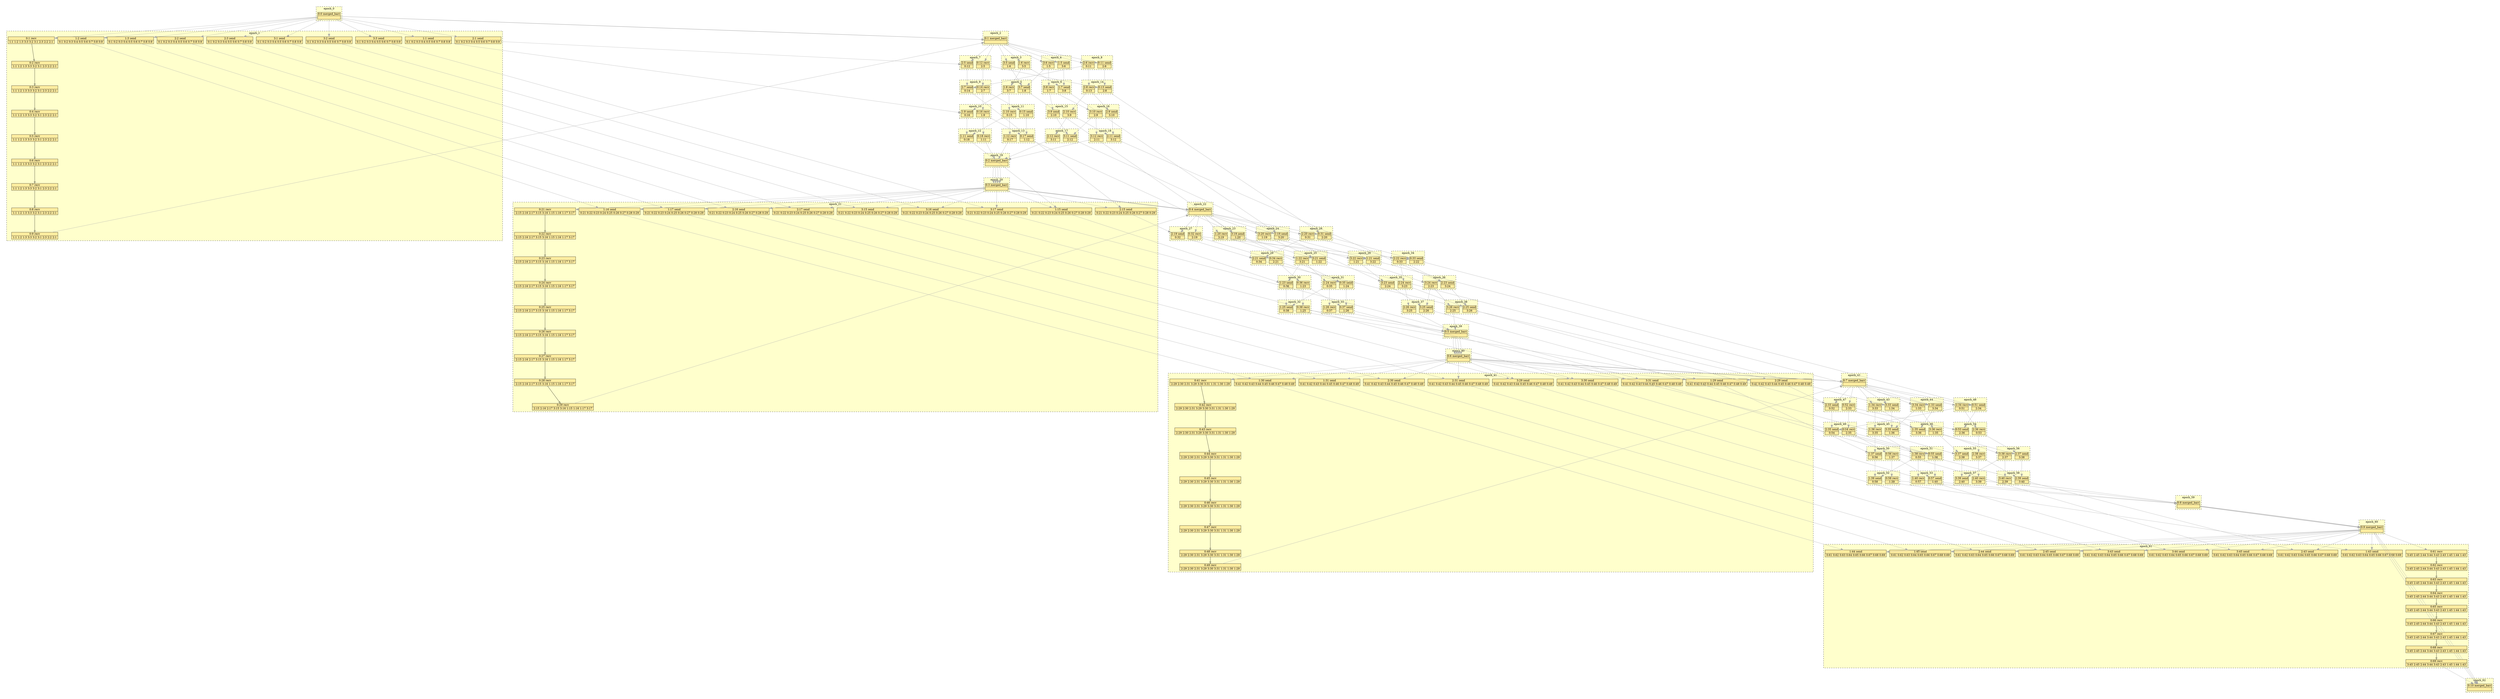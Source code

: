 digraph{node[shape=none margin=0 style=filled colorscheme=ylorrd9 fillcolor=2];compound=true;splines=line;subgraph clusterdummy0_0{style=invis;subgraph clusterdummy0_1{style=invis;subgraph clusterdummy0_2{style=invis;subgraph cluster0{style=dashed;colorscheme=ylorrd9;bgcolor=1;edge[arrowhead=empty];label=epoch_0;212[label=<<table border="0" cellborder="0" cellspacing="0"><tr><td>0:0 merged_barr</td></tr><hr/><tr><td> </td></tr></table>>];}}}}subgraph clusterdummy1_0{style=invis;subgraph clusterdummy1_1{style=invis;subgraph clusterdummy1_2{style=invis;subgraph cluster1{style=dashed;colorscheme=ylorrd9;bgcolor=1;edge[arrowhead=empty];label=epoch_1;1[label=<<table border="0" cellborder="0" cellspacing="0"><tr><td>0:1 recv</td></tr><hr/><tr><td> 1:1 1:2 1:3 3:3 3:2 3:1 2:3 2:2 2:1 </td></tr></table>>];2[label=<<table border="0" cellborder="0" cellspacing="0"><tr><td>0:2 recv</td></tr><hr/><tr><td> 1:1 1:2 1:3 3:3 3:2 3:1 2:3 2:2 2:1 </td></tr></table>>];1->2;3[label=<<table border="0" cellborder="0" cellspacing="0"><tr><td>0:3 recv</td></tr><hr/><tr><td> 1:1 1:2 1:3 3:3 3:2 3:1 2:3 2:2 2:1 </td></tr></table>>];2->3;4[label=<<table border="0" cellborder="0" cellspacing="0"><tr><td>0:4 recv</td></tr><hr/><tr><td> 1:1 1:2 1:3 3:3 3:2 3:1 2:3 2:2 2:1 </td></tr></table>>];3->4;5[label=<<table border="0" cellborder="0" cellspacing="0"><tr><td>0:5 recv</td></tr><hr/><tr><td> 1:1 1:2 1:3 3:3 3:2 3:1 2:3 2:2 2:1 </td></tr></table>>];4->5;6[label=<<table border="0" cellborder="0" cellspacing="0"><tr><td>0:6 recv</td></tr><hr/><tr><td> 1:1 1:2 1:3 3:3 3:2 3:1 2:3 2:2 2:1 </td></tr></table>>];5->6;7[label=<<table border="0" cellborder="0" cellspacing="0"><tr><td>0:7 recv</td></tr><hr/><tr><td> 1:1 1:2 1:3 3:3 3:2 3:1 2:3 2:2 2:1 </td></tr></table>>];6->7;8[label=<<table border="0" cellborder="0" cellspacing="0"><tr><td>0:8 recv</td></tr><hr/><tr><td> 1:1 1:2 1:3 3:3 3:2 3:1 2:3 2:2 2:1 </td></tr></table>>];7->8;9[label=<<table border="0" cellborder="0" cellspacing="0"><tr><td>0:9 recv</td></tr><hr/><tr><td> 1:1 1:2 1:3 3:3 3:2 3:1 2:3 2:2 2:1 </td></tr></table>>];8->9;72[label=<<table border="0" cellborder="0" cellspacing="0"><tr><td>1:1 send</td></tr><hr/><tr><td> 0:1 0:2 0:3 0:4 0:5 0:6 0:7 0:8 0:9 </td></tr></table>>];73[label=<<table border="0" cellborder="0" cellspacing="0"><tr><td>1:2 send</td></tr><hr/><tr><td> 0:1 0:2 0:3 0:4 0:5 0:6 0:7 0:8 0:9 </td></tr></table>>];74[label=<<table border="0" cellborder="0" cellspacing="0"><tr><td>1:3 send</td></tr><hr/><tr><td> 0:1 0:2 0:3 0:4 0:5 0:6 0:7 0:8 0:9 </td></tr></table>>];119[label=<<table border="0" cellborder="0" cellspacing="0"><tr><td>2:1 send</td></tr><hr/><tr><td> 0:1 0:2 0:3 0:4 0:5 0:6 0:7 0:8 0:9 </td></tr></table>>];120[label=<<table border="0" cellborder="0" cellspacing="0"><tr><td>2:2 send</td></tr><hr/><tr><td> 0:1 0:2 0:3 0:4 0:5 0:6 0:7 0:8 0:9 </td></tr></table>>];121[label=<<table border="0" cellborder="0" cellspacing="0"><tr><td>2:3 send</td></tr><hr/><tr><td> 0:1 0:2 0:3 0:4 0:5 0:6 0:7 0:8 0:9 </td></tr></table>>];166[label=<<table border="0" cellborder="0" cellspacing="0"><tr><td>3:1 send</td></tr><hr/><tr><td> 0:1 0:2 0:3 0:4 0:5 0:6 0:7 0:8 0:9 </td></tr></table>>];167[label=<<table border="0" cellborder="0" cellspacing="0"><tr><td>3:2 send</td></tr><hr/><tr><td> 0:1 0:2 0:3 0:4 0:5 0:6 0:7 0:8 0:9 </td></tr></table>>];168[label=<<table border="0" cellborder="0" cellspacing="0"><tr><td>3:3 send</td></tr><hr/><tr><td> 0:1 0:2 0:3 0:4 0:5 0:6 0:7 0:8 0:9 </td></tr></table>>];}}}}subgraph clusterdummy2_0{style=invis;subgraph clusterdummy2_1{style=invis;subgraph clusterdummy2_2{style=invis;subgraph cluster2{style=dashed;colorscheme=ylorrd9;bgcolor=1;edge[arrowhead=empty];label=epoch_2;213[label=<<table border="0" cellborder="0" cellspacing="0"><tr><td>0:1 merged_barr</td></tr><hr/><tr><td> </td></tr></table>>];}}}}subgraph clusterdummy3_0{style=invis;subgraph clusterdummy3_1{style=invis;subgraph clusterdummy3_2{style=invis;subgraph cluster3{style=dashed;colorscheme=ylorrd9;bgcolor=1;edge[arrowhead=empty];label=epoch_3;77[label=<<table border="0" cellborder="0" cellspacing="0"><tr><td>1:6 recv</td></tr><hr/><tr><td> 3:5 </td></tr></table>>];170[label=<<table border="0" cellborder="0" cellspacing="0"><tr><td>3:5 send</td></tr><hr/><tr><td> 1:6 </td></tr></table>>];}}}}subgraph clusterdummy4_0{style=invis;subgraph clusterdummy4_1{style=invis;subgraph clusterdummy4_2{style=invis;subgraph cluster4{style=dashed;colorscheme=ylorrd9;bgcolor=1;edge[arrowhead=empty];label=epoch_4;76[label=<<table border="0" cellborder="0" cellspacing="0"><tr><td>1:5 send</td></tr><hr/><tr><td> 3:6 </td></tr></table>>];171[label=<<table border="0" cellborder="0" cellspacing="0"><tr><td>3:6 recv</td></tr><hr/><tr><td> 1:5 </td></tr></table>>];}}}}subgraph clusterdummy5_0{style=invis;subgraph clusterdummy5_1{style=invis;subgraph clusterdummy5_2{style=invis;subgraph cluster5{style=dashed;colorscheme=ylorrd9;bgcolor=1;edge[arrowhead=empty];label=epoch_5;79[label=<<table border="0" cellborder="0" cellspacing="0"><tr><td>1:8 recv</td></tr><hr/><tr><td> 3:7 </td></tr></table>>];172[label=<<table border="0" cellborder="0" cellspacing="0"><tr><td>3:7 send</td></tr><hr/><tr><td> 1:8 </td></tr></table>>];}}}}subgraph clusterdummy6_0{style=invis;subgraph clusterdummy6_1{style=invis;subgraph clusterdummy6_2{style=invis;subgraph cluster6{style=dashed;colorscheme=ylorrd9;bgcolor=1;edge[arrowhead=empty];label=epoch_6;78[label=<<table border="0" cellborder="0" cellspacing="0"><tr><td>1:7 send</td></tr><hr/><tr><td> 3:8 </td></tr></table>>];173[label=<<table border="0" cellborder="0" cellspacing="0"><tr><td>3:8 recv</td></tr><hr/><tr><td> 1:7 </td></tr></table>>];}}}}subgraph clusterdummy7_0{style=invis;subgraph clusterdummy7_1{style=invis;subgraph clusterdummy7_2{style=invis;subgraph cluster7{style=dashed;colorscheme=ylorrd9;bgcolor=1;edge[arrowhead=empty];label=epoch_7;12[label=<<table border="0" cellborder="0" cellspacing="0"><tr><td>0:12 recv</td></tr><hr/><tr><td> 2:5 </td></tr></table>>];123[label=<<table border="0" cellborder="0" cellspacing="0"><tr><td>2:5 send</td></tr><hr/><tr><td> 0:12 </td></tr></table>>];}}}}subgraph clusterdummy8_0{style=invis;subgraph clusterdummy8_1{style=invis;subgraph clusterdummy8_2{style=invis;subgraph cluster8{style=dashed;colorscheme=ylorrd9;bgcolor=1;edge[arrowhead=empty];label=epoch_8;11[label=<<table border="0" cellborder="0" cellspacing="0"><tr><td>0:11 send</td></tr><hr/><tr><td> 2:6 </td></tr></table>>];124[label=<<table border="0" cellborder="0" cellspacing="0"><tr><td>2:6 recv</td></tr><hr/><tr><td> 0:11 </td></tr></table>>];}}}}subgraph clusterdummy9_0{style=invis;subgraph clusterdummy9_1{style=invis;subgraph clusterdummy9_2{style=invis;subgraph cluster9{style=dashed;colorscheme=ylorrd9;bgcolor=1;edge[arrowhead=empty];label=epoch_9;14[label=<<table border="0" cellborder="0" cellspacing="0"><tr><td>0:14 recv</td></tr><hr/><tr><td> 2:7 </td></tr></table>>];125[label=<<table border="0" cellborder="0" cellspacing="0"><tr><td>2:7 send</td></tr><hr/><tr><td> 0:14 </td></tr></table>>];}}}}subgraph clusterdummy10_0{style=invis;subgraph clusterdummy10_1{style=invis;subgraph clusterdummy10_2{style=invis;subgraph cluster10{style=dashed;colorscheme=ylorrd9;bgcolor=1;edge[arrowhead=empty];label=epoch_10;16[label=<<table border="0" cellborder="0" cellspacing="0"><tr><td>0:16 recv</td></tr><hr/><tr><td> 1:9 </td></tr></table>>];80[label=<<table border="0" cellborder="0" cellspacing="0"><tr><td>1:9 send</td></tr><hr/><tr><td> 0:16 </td></tr></table>>];}}}}subgraph clusterdummy11_0{style=invis;subgraph clusterdummy11_1{style=invis;subgraph clusterdummy11_2{style=invis;subgraph cluster11{style=dashed;colorscheme=ylorrd9;bgcolor=1;edge[arrowhead=empty];label=epoch_11;15[label=<<table border="0" cellborder="0" cellspacing="0"><tr><td>0:15 send</td></tr><hr/><tr><td> 1:10 </td></tr></table>>];81[label=<<table border="0" cellborder="0" cellspacing="0"><tr><td>1:10 recv</td></tr><hr/><tr><td> 0:15 </td></tr></table>>];}}}}subgraph clusterdummy12_0{style=invis;subgraph clusterdummy12_1{style=invis;subgraph clusterdummy12_2{style=invis;subgraph cluster12{style=dashed;colorscheme=ylorrd9;bgcolor=1;edge[arrowhead=empty];label=epoch_12;18[label=<<table border="0" cellborder="0" cellspacing="0"><tr><td>0:18 recv</td></tr><hr/><tr><td> 1:11 </td></tr></table>>];82[label=<<table border="0" cellborder="0" cellspacing="0"><tr><td>1:11 send</td></tr><hr/><tr><td> 0:18 </td></tr></table>>];}}}}subgraph clusterdummy13_0{style=invis;subgraph clusterdummy13_1{style=invis;subgraph clusterdummy13_2{style=invis;subgraph cluster13{style=dashed;colorscheme=ylorrd9;bgcolor=1;edge[arrowhead=empty];label=epoch_13;17[label=<<table border="0" cellborder="0" cellspacing="0"><tr><td>0:17 send</td></tr><hr/><tr><td> 1:12 </td></tr></table>>];83[label=<<table border="0" cellborder="0" cellspacing="0"><tr><td>1:12 recv</td></tr><hr/><tr><td> 0:17 </td></tr></table>>];}}}}subgraph clusterdummy14_0{style=invis;subgraph clusterdummy14_1{style=invis;subgraph clusterdummy14_2{style=invis;subgraph cluster14{style=dashed;colorscheme=ylorrd9;bgcolor=1;edge[arrowhead=empty];label=epoch_14;13[label=<<table border="0" cellborder="0" cellspacing="0"><tr><td>0:13 send</td></tr><hr/><tr><td> 2:8 </td></tr></table>>];126[label=<<table border="0" cellborder="0" cellspacing="0"><tr><td>2:8 recv</td></tr><hr/><tr><td> 0:13 </td></tr></table>>];}}}}subgraph clusterdummy15_0{style=invis;subgraph clusterdummy15_1{style=invis;subgraph clusterdummy15_2{style=invis;subgraph cluster15{style=dashed;colorscheme=ylorrd9;bgcolor=1;edge[arrowhead=empty];label=epoch_15;128[label=<<table border="0" cellborder="0" cellspacing="0"><tr><td>2:10 recv</td></tr><hr/><tr><td> 3:9 </td></tr></table>>];174[label=<<table border="0" cellborder="0" cellspacing="0"><tr><td>3:9 send</td></tr><hr/><tr><td> 2:10 </td></tr></table>>];}}}}subgraph clusterdummy16_0{style=invis;subgraph clusterdummy16_1{style=invis;subgraph clusterdummy16_2{style=invis;subgraph cluster16{style=dashed;colorscheme=ylorrd9;bgcolor=1;edge[arrowhead=empty];label=epoch_16;127[label=<<table border="0" cellborder="0" cellspacing="0"><tr><td>2:9 send</td></tr><hr/><tr><td> 3:10 </td></tr></table>>];175[label=<<table border="0" cellborder="0" cellspacing="0"><tr><td>3:10 recv</td></tr><hr/><tr><td> 2:9 </td></tr></table>>];}}}}subgraph clusterdummy17_0{style=invis;subgraph clusterdummy17_1{style=invis;subgraph clusterdummy17_2{style=invis;subgraph cluster17{style=dashed;colorscheme=ylorrd9;bgcolor=1;edge[arrowhead=empty];label=epoch_17;130[label=<<table border="0" cellborder="0" cellspacing="0"><tr><td>2:12 recv</td></tr><hr/><tr><td> 3:11 </td></tr></table>>];176[label=<<table border="0" cellborder="0" cellspacing="0"><tr><td>3:11 send</td></tr><hr/><tr><td> 2:12 </td></tr></table>>];}}}}subgraph clusterdummy18_0{style=invis;subgraph clusterdummy18_1{style=invis;subgraph clusterdummy18_2{style=invis;subgraph cluster18{style=dashed;colorscheme=ylorrd9;bgcolor=1;edge[arrowhead=empty];label=epoch_18;129[label=<<table border="0" cellborder="0" cellspacing="0"><tr><td>2:11 send</td></tr><hr/><tr><td> 3:12 </td></tr></table>>];177[label=<<table border="0" cellborder="0" cellspacing="0"><tr><td>3:12 recv</td></tr><hr/><tr><td> 2:11 </td></tr></table>>];}}}}subgraph clusterdummy19_0{style=invis;subgraph clusterdummy19_1{style=invis;subgraph clusterdummy19_2{style=invis;subgraph cluster19{style=dashed;colorscheme=ylorrd9;bgcolor=1;edge[arrowhead=empty];label=epoch_19;214[label=<<table border="0" cellborder="0" cellspacing="0"><tr><td>0:2 merged_barr</td></tr><hr/><tr><td> </td></tr></table>>];}}}}subgraph clusterdummy20_0{style=invis;subgraph clusterdummy20_1{style=invis;subgraph clusterdummy20_2{style=invis;subgraph cluster20{style=dashed;colorscheme=ylorrd9;bgcolor=1;edge[arrowhead=empty];label=epoch_20;215[label=<<table border="0" cellborder="0" cellspacing="0"><tr><td>0:3 merged_barr</td></tr><hr/><tr><td> </td></tr></table>>];}}}}subgraph clusterdummy21_0{style=invis;subgraph clusterdummy21_1{style=invis;subgraph clusterdummy21_2{style=invis;subgraph cluster21{style=dashed;colorscheme=ylorrd9;bgcolor=1;edge[arrowhead=empty];label=epoch_21;21[label=<<table border="0" cellborder="0" cellspacing="0"><tr><td>0:21 recv</td></tr><hr/><tr><td> 2:15 2:16 2:17 3:15 3:16 1:15 1:16 1:17 3:17 </td></tr></table>>];22[label=<<table border="0" cellborder="0" cellspacing="0"><tr><td>0:22 recv</td></tr><hr/><tr><td> 2:15 2:16 2:17 3:15 3:16 1:15 1:16 1:17 3:17 </td></tr></table>>];21->22;23[label=<<table border="0" cellborder="0" cellspacing="0"><tr><td>0:23 recv</td></tr><hr/><tr><td> 2:15 2:16 2:17 3:15 3:16 1:15 1:16 1:17 3:17 </td></tr></table>>];22->23;24[label=<<table border="0" cellborder="0" cellspacing="0"><tr><td>0:24 recv</td></tr><hr/><tr><td> 2:15 2:16 2:17 3:15 3:16 1:15 1:16 1:17 3:17 </td></tr></table>>];23->24;25[label=<<table border="0" cellborder="0" cellspacing="0"><tr><td>0:25 recv</td></tr><hr/><tr><td> 2:15 2:16 2:17 3:15 3:16 1:15 1:16 1:17 3:17 </td></tr></table>>];24->25;26[label=<<table border="0" cellborder="0" cellspacing="0"><tr><td>0:26 recv</td></tr><hr/><tr><td> 2:15 2:16 2:17 3:15 3:16 1:15 1:16 1:17 3:17 </td></tr></table>>];25->26;27[label=<<table border="0" cellborder="0" cellspacing="0"><tr><td>0:27 recv</td></tr><hr/><tr><td> 2:15 2:16 2:17 3:15 3:16 1:15 1:16 1:17 3:17 </td></tr></table>>];26->27;28[label=<<table border="0" cellborder="0" cellspacing="0"><tr><td>0:28 recv</td></tr><hr/><tr><td> 2:15 2:16 2:17 3:15 3:16 1:15 1:16 1:17 3:17 </td></tr></table>>];27->28;29[label=<<table border="0" cellborder="0" cellspacing="0"><tr><td>0:29 recv</td></tr><hr/><tr><td> 2:15 2:16 2:17 3:15 3:16 1:15 1:16 1:17 3:17 </td></tr></table>>];28->29;86[label=<<table border="0" cellborder="0" cellspacing="0"><tr><td>1:15 send</td></tr><hr/><tr><td> 0:21 0:22 0:23 0:24 0:25 0:26 0:27 0:28 0:29 </td></tr></table>>];87[label=<<table border="0" cellborder="0" cellspacing="0"><tr><td>1:16 send</td></tr><hr/><tr><td> 0:21 0:22 0:23 0:24 0:25 0:26 0:27 0:28 0:29 </td></tr></table>>];88[label=<<table border="0" cellborder="0" cellspacing="0"><tr><td>1:17 send</td></tr><hr/><tr><td> 0:21 0:22 0:23 0:24 0:25 0:26 0:27 0:28 0:29 </td></tr></table>>];133[label=<<table border="0" cellborder="0" cellspacing="0"><tr><td>2:15 send</td></tr><hr/><tr><td> 0:21 0:22 0:23 0:24 0:25 0:26 0:27 0:28 0:29 </td></tr></table>>];134[label=<<table border="0" cellborder="0" cellspacing="0"><tr><td>2:16 send</td></tr><hr/><tr><td> 0:21 0:22 0:23 0:24 0:25 0:26 0:27 0:28 0:29 </td></tr></table>>];135[label=<<table border="0" cellborder="0" cellspacing="0"><tr><td>2:17 send</td></tr><hr/><tr><td> 0:21 0:22 0:23 0:24 0:25 0:26 0:27 0:28 0:29 </td></tr></table>>];180[label=<<table border="0" cellborder="0" cellspacing="0"><tr><td>3:15 send</td></tr><hr/><tr><td> 0:21 0:22 0:23 0:24 0:25 0:26 0:27 0:28 0:29 </td></tr></table>>];181[label=<<table border="0" cellborder="0" cellspacing="0"><tr><td>3:16 send</td></tr><hr/><tr><td> 0:21 0:22 0:23 0:24 0:25 0:26 0:27 0:28 0:29 </td></tr></table>>];182[label=<<table border="0" cellborder="0" cellspacing="0"><tr><td>3:17 send</td></tr><hr/><tr><td> 0:21 0:22 0:23 0:24 0:25 0:26 0:27 0:28 0:29 </td></tr></table>>];}}}}subgraph clusterdummy22_0{style=invis;subgraph clusterdummy22_1{style=invis;subgraph clusterdummy22_2{style=invis;subgraph cluster22{style=dashed;colorscheme=ylorrd9;bgcolor=1;edge[arrowhead=empty];label=epoch_22;216[label=<<table border="0" cellborder="0" cellspacing="0"><tr><td>0:4 merged_barr</td></tr><hr/><tr><td> </td></tr></table>>];}}}}subgraph clusterdummy23_0{style=invis;subgraph clusterdummy23_1{style=invis;subgraph clusterdummy23_2{style=invis;subgraph cluster23{style=dashed;colorscheme=ylorrd9;bgcolor=1;edge[arrowhead=empty];label=epoch_23;91[label=<<table border="0" cellborder="0" cellspacing="0"><tr><td>1:20 recv</td></tr><hr/><tr><td> 3:19 </td></tr></table>>];184[label=<<table border="0" cellborder="0" cellspacing="0"><tr><td>3:19 send</td></tr><hr/><tr><td> 1:20 </td></tr></table>>];}}}}subgraph clusterdummy24_0{style=invis;subgraph clusterdummy24_1{style=invis;subgraph clusterdummy24_2{style=invis;subgraph cluster24{style=dashed;colorscheme=ylorrd9;bgcolor=1;edge[arrowhead=empty];label=epoch_24;90[label=<<table border="0" cellborder="0" cellspacing="0"><tr><td>1:19 send</td></tr><hr/><tr><td> 3:20 </td></tr></table>>];185[label=<<table border="0" cellborder="0" cellspacing="0"><tr><td>3:20 recv</td></tr><hr/><tr><td> 1:19 </td></tr></table>>];}}}}subgraph clusterdummy25_0{style=invis;subgraph clusterdummy25_1{style=invis;subgraph clusterdummy25_2{style=invis;subgraph cluster25{style=dashed;colorscheme=ylorrd9;bgcolor=1;edge[arrowhead=empty];label=epoch_25;93[label=<<table border="0" cellborder="0" cellspacing="0"><tr><td>1:22 recv</td></tr><hr/><tr><td> 3:21 </td></tr></table>>];186[label=<<table border="0" cellborder="0" cellspacing="0"><tr><td>3:21 send</td></tr><hr/><tr><td> 1:22 </td></tr></table>>];}}}}subgraph clusterdummy26_0{style=invis;subgraph clusterdummy26_1{style=invis;subgraph clusterdummy26_2{style=invis;subgraph cluster26{style=dashed;colorscheme=ylorrd9;bgcolor=1;edge[arrowhead=empty];label=epoch_26;92[label=<<table border="0" cellborder="0" cellspacing="0"><tr><td>1:21 send</td></tr><hr/><tr><td> 3:22 </td></tr></table>>];187[label=<<table border="0" cellborder="0" cellspacing="0"><tr><td>3:22 recv</td></tr><hr/><tr><td> 1:21 </td></tr></table>>];}}}}subgraph clusterdummy27_0{style=invis;subgraph clusterdummy27_1{style=invis;subgraph clusterdummy27_2{style=invis;subgraph cluster27{style=dashed;colorscheme=ylorrd9;bgcolor=1;edge[arrowhead=empty];label=epoch_27;32[label=<<table border="0" cellborder="0" cellspacing="0"><tr><td>0:32 recv</td></tr><hr/><tr><td> 2:19 </td></tr></table>>];137[label=<<table border="0" cellborder="0" cellspacing="0"><tr><td>2:19 send</td></tr><hr/><tr><td> 0:32 </td></tr></table>>];}}}}subgraph clusterdummy28_0{style=invis;subgraph clusterdummy28_1{style=invis;subgraph clusterdummy28_2{style=invis;subgraph cluster28{style=dashed;colorscheme=ylorrd9;bgcolor=1;edge[arrowhead=empty];label=epoch_28;31[label=<<table border="0" cellborder="0" cellspacing="0"><tr><td>0:31 send</td></tr><hr/><tr><td> 2:20 </td></tr></table>>];138[label=<<table border="0" cellborder="0" cellspacing="0"><tr><td>2:20 recv</td></tr><hr/><tr><td> 0:31 </td></tr></table>>];}}}}subgraph clusterdummy29_0{style=invis;subgraph clusterdummy29_1{style=invis;subgraph clusterdummy29_2{style=invis;subgraph cluster29{style=dashed;colorscheme=ylorrd9;bgcolor=1;edge[arrowhead=empty];label=epoch_29;34[label=<<table border="0" cellborder="0" cellspacing="0"><tr><td>0:34 recv</td></tr><hr/><tr><td> 2:21 </td></tr></table>>];139[label=<<table border="0" cellborder="0" cellspacing="0"><tr><td>2:21 send</td></tr><hr/><tr><td> 0:34 </td></tr></table>>];}}}}subgraph clusterdummy30_0{style=invis;subgraph clusterdummy30_1{style=invis;subgraph clusterdummy30_2{style=invis;subgraph cluster30{style=dashed;colorscheme=ylorrd9;bgcolor=1;edge[arrowhead=empty];label=epoch_30;36[label=<<table border="0" cellborder="0" cellspacing="0"><tr><td>0:36 recv</td></tr><hr/><tr><td> 1:23 </td></tr></table>>];94[label=<<table border="0" cellborder="0" cellspacing="0"><tr><td>1:23 send</td></tr><hr/><tr><td> 0:36 </td></tr></table>>];}}}}subgraph clusterdummy31_0{style=invis;subgraph clusterdummy31_1{style=invis;subgraph clusterdummy31_2{style=invis;subgraph cluster31{style=dashed;colorscheme=ylorrd9;bgcolor=1;edge[arrowhead=empty];label=epoch_31;35[label=<<table border="0" cellborder="0" cellspacing="0"><tr><td>0:35 send</td></tr><hr/><tr><td> 1:24 </td></tr></table>>];95[label=<<table border="0" cellborder="0" cellspacing="0"><tr><td>1:24 recv</td></tr><hr/><tr><td> 0:35 </td></tr></table>>];}}}}subgraph clusterdummy32_0{style=invis;subgraph clusterdummy32_1{style=invis;subgraph clusterdummy32_2{style=invis;subgraph cluster32{style=dashed;colorscheme=ylorrd9;bgcolor=1;edge[arrowhead=empty];label=epoch_32;38[label=<<table border="0" cellborder="0" cellspacing="0"><tr><td>0:38 recv</td></tr><hr/><tr><td> 1:25 </td></tr></table>>];96[label=<<table border="0" cellborder="0" cellspacing="0"><tr><td>1:25 send</td></tr><hr/><tr><td> 0:38 </td></tr></table>>];}}}}subgraph clusterdummy33_0{style=invis;subgraph clusterdummy33_1{style=invis;subgraph clusterdummy33_2{style=invis;subgraph cluster33{style=dashed;colorscheme=ylorrd9;bgcolor=1;edge[arrowhead=empty];label=epoch_33;37[label=<<table border="0" cellborder="0" cellspacing="0"><tr><td>0:37 send</td></tr><hr/><tr><td> 1:26 </td></tr></table>>];97[label=<<table border="0" cellborder="0" cellspacing="0"><tr><td>1:26 recv</td></tr><hr/><tr><td> 0:37 </td></tr></table>>];}}}}subgraph clusterdummy34_0{style=invis;subgraph clusterdummy34_1{style=invis;subgraph clusterdummy34_2{style=invis;subgraph cluster34{style=dashed;colorscheme=ylorrd9;bgcolor=1;edge[arrowhead=empty];label=epoch_34;33[label=<<table border="0" cellborder="0" cellspacing="0"><tr><td>0:33 send</td></tr><hr/><tr><td> 2:22 </td></tr></table>>];140[label=<<table border="0" cellborder="0" cellspacing="0"><tr><td>2:22 recv</td></tr><hr/><tr><td> 0:33 </td></tr></table>>];}}}}subgraph clusterdummy35_0{style=invis;subgraph clusterdummy35_1{style=invis;subgraph clusterdummy35_2{style=invis;subgraph cluster35{style=dashed;colorscheme=ylorrd9;bgcolor=1;edge[arrowhead=empty];label=epoch_35;142[label=<<table border="0" cellborder="0" cellspacing="0"><tr><td>2:24 recv</td></tr><hr/><tr><td> 3:23 </td></tr></table>>];188[label=<<table border="0" cellborder="0" cellspacing="0"><tr><td>3:23 send</td></tr><hr/><tr><td> 2:24 </td></tr></table>>];}}}}subgraph clusterdummy36_0{style=invis;subgraph clusterdummy36_1{style=invis;subgraph clusterdummy36_2{style=invis;subgraph cluster36{style=dashed;colorscheme=ylorrd9;bgcolor=1;edge[arrowhead=empty];label=epoch_36;141[label=<<table border="0" cellborder="0" cellspacing="0"><tr><td>2:23 send</td></tr><hr/><tr><td> 3:24 </td></tr></table>>];189[label=<<table border="0" cellborder="0" cellspacing="0"><tr><td>3:24 recv</td></tr><hr/><tr><td> 2:23 </td></tr></table>>];}}}}subgraph clusterdummy37_0{style=invis;subgraph clusterdummy37_1{style=invis;subgraph clusterdummy37_2{style=invis;subgraph cluster37{style=dashed;colorscheme=ylorrd9;bgcolor=1;edge[arrowhead=empty];label=epoch_37;144[label=<<table border="0" cellborder="0" cellspacing="0"><tr><td>2:26 recv</td></tr><hr/><tr><td> 3:25 </td></tr></table>>];190[label=<<table border="0" cellborder="0" cellspacing="0"><tr><td>3:25 send</td></tr><hr/><tr><td> 2:26 </td></tr></table>>];}}}}subgraph clusterdummy38_0{style=invis;subgraph clusterdummy38_1{style=invis;subgraph clusterdummy38_2{style=invis;subgraph cluster38{style=dashed;colorscheme=ylorrd9;bgcolor=1;edge[arrowhead=empty];label=epoch_38;143[label=<<table border="0" cellborder="0" cellspacing="0"><tr><td>2:25 send</td></tr><hr/><tr><td> 3:26 </td></tr></table>>];191[label=<<table border="0" cellborder="0" cellspacing="0"><tr><td>3:26 recv</td></tr><hr/><tr><td> 2:25 </td></tr></table>>];}}}}subgraph clusterdummy39_0{style=invis;subgraph clusterdummy39_1{style=invis;subgraph clusterdummy39_2{style=invis;subgraph cluster39{style=dashed;colorscheme=ylorrd9;bgcolor=1;edge[arrowhead=empty];label=epoch_39;217[label=<<table border="0" cellborder="0" cellspacing="0"><tr><td>0:5 merged_barr</td></tr><hr/><tr><td> </td></tr></table>>];}}}}subgraph clusterdummy40_0{style=invis;subgraph clusterdummy40_1{style=invis;subgraph clusterdummy40_2{style=invis;subgraph cluster40{style=dashed;colorscheme=ylorrd9;bgcolor=1;edge[arrowhead=empty];label=epoch_40;218[label=<<table border="0" cellborder="0" cellspacing="0"><tr><td>0:6 merged_barr</td></tr><hr/><tr><td> </td></tr></table>>];}}}}subgraph clusterdummy41_0{style=invis;subgraph clusterdummy41_1{style=invis;subgraph clusterdummy41_2{style=invis;subgraph cluster41{style=dashed;colorscheme=ylorrd9;bgcolor=1;edge[arrowhead=empty];label=epoch_41;41[label=<<table border="0" cellborder="0" cellspacing="0"><tr><td>0:41 recv</td></tr><hr/><tr><td> 2:29 2:30 2:31 3:29 3:30 3:31 1:31 1:30 1:29 </td></tr></table>>];42[label=<<table border="0" cellborder="0" cellspacing="0"><tr><td>0:42 recv</td></tr><hr/><tr><td> 2:29 2:30 2:31 3:29 3:30 3:31 1:31 1:30 1:29 </td></tr></table>>];41->42;43[label=<<table border="0" cellborder="0" cellspacing="0"><tr><td>0:43 recv</td></tr><hr/><tr><td> 2:29 2:30 2:31 3:29 3:30 3:31 1:31 1:30 1:29 </td></tr></table>>];42->43;44[label=<<table border="0" cellborder="0" cellspacing="0"><tr><td>0:44 recv</td></tr><hr/><tr><td> 2:29 2:30 2:31 3:29 3:30 3:31 1:31 1:30 1:29 </td></tr></table>>];43->44;45[label=<<table border="0" cellborder="0" cellspacing="0"><tr><td>0:45 recv</td></tr><hr/><tr><td> 2:29 2:30 2:31 3:29 3:30 3:31 1:31 1:30 1:29 </td></tr></table>>];44->45;46[label=<<table border="0" cellborder="0" cellspacing="0"><tr><td>0:46 recv</td></tr><hr/><tr><td> 2:29 2:30 2:31 3:29 3:30 3:31 1:31 1:30 1:29 </td></tr></table>>];45->46;47[label=<<table border="0" cellborder="0" cellspacing="0"><tr><td>0:47 recv</td></tr><hr/><tr><td> 2:29 2:30 2:31 3:29 3:30 3:31 1:31 1:30 1:29 </td></tr></table>>];46->47;48[label=<<table border="0" cellborder="0" cellspacing="0"><tr><td>0:48 recv</td></tr><hr/><tr><td> 2:29 2:30 2:31 3:29 3:30 3:31 1:31 1:30 1:29 </td></tr></table>>];47->48;49[label=<<table border="0" cellborder="0" cellspacing="0"><tr><td>0:49 recv</td></tr><hr/><tr><td> 2:29 2:30 2:31 3:29 3:30 3:31 1:31 1:30 1:29 </td></tr></table>>];48->49;100[label=<<table border="0" cellborder="0" cellspacing="0"><tr><td>1:29 send</td></tr><hr/><tr><td> 0:41 0:42 0:43 0:44 0:45 0:46 0:47 0:48 0:49 </td></tr></table>>];101[label=<<table border="0" cellborder="0" cellspacing="0"><tr><td>1:30 send</td></tr><hr/><tr><td> 0:41 0:42 0:43 0:44 0:45 0:46 0:47 0:48 0:49 </td></tr></table>>];102[label=<<table border="0" cellborder="0" cellspacing="0"><tr><td>1:31 send</td></tr><hr/><tr><td> 0:41 0:42 0:43 0:44 0:45 0:46 0:47 0:48 0:49 </td></tr></table>>];147[label=<<table border="0" cellborder="0" cellspacing="0"><tr><td>2:29 send</td></tr><hr/><tr><td> 0:41 0:42 0:43 0:44 0:45 0:46 0:47 0:48 0:49 </td></tr></table>>];148[label=<<table border="0" cellborder="0" cellspacing="0"><tr><td>2:30 send</td></tr><hr/><tr><td> 0:41 0:42 0:43 0:44 0:45 0:46 0:47 0:48 0:49 </td></tr></table>>];149[label=<<table border="0" cellborder="0" cellspacing="0"><tr><td>2:31 send</td></tr><hr/><tr><td> 0:41 0:42 0:43 0:44 0:45 0:46 0:47 0:48 0:49 </td></tr></table>>];194[label=<<table border="0" cellborder="0" cellspacing="0"><tr><td>3:29 send</td></tr><hr/><tr><td> 0:41 0:42 0:43 0:44 0:45 0:46 0:47 0:48 0:49 </td></tr></table>>];195[label=<<table border="0" cellborder="0" cellspacing="0"><tr><td>3:30 send</td></tr><hr/><tr><td> 0:41 0:42 0:43 0:44 0:45 0:46 0:47 0:48 0:49 </td></tr></table>>];196[label=<<table border="0" cellborder="0" cellspacing="0"><tr><td>3:31 send</td></tr><hr/><tr><td> 0:41 0:42 0:43 0:44 0:45 0:46 0:47 0:48 0:49 </td></tr></table>>];}}}}subgraph clusterdummy42_0{style=invis;subgraph clusterdummy42_1{style=invis;subgraph clusterdummy42_2{style=invis;subgraph cluster42{style=dashed;colorscheme=ylorrd9;bgcolor=1;edge[arrowhead=empty];label=epoch_42;219[label=<<table border="0" cellborder="0" cellspacing="0"><tr><td>0:7 merged_barr</td></tr><hr/><tr><td> </td></tr></table>>];}}}}subgraph clusterdummy43_0{style=invis;subgraph clusterdummy43_1{style=invis;subgraph clusterdummy43_2{style=invis;subgraph cluster43{style=dashed;colorscheme=ylorrd9;bgcolor=1;edge[arrowhead=empty];label=epoch_43;105[label=<<table border="0" cellborder="0" cellspacing="0"><tr><td>1:34 recv</td></tr><hr/><tr><td> 3:33 </td></tr></table>>];198[label=<<table border="0" cellborder="0" cellspacing="0"><tr><td>3:33 send</td></tr><hr/><tr><td> 1:34 </td></tr></table>>];}}}}subgraph clusterdummy44_0{style=invis;subgraph clusterdummy44_1{style=invis;subgraph clusterdummy44_2{style=invis;subgraph cluster44{style=dashed;colorscheme=ylorrd9;bgcolor=1;edge[arrowhead=empty];label=epoch_44;104[label=<<table border="0" cellborder="0" cellspacing="0"><tr><td>1:33 send</td></tr><hr/><tr><td> 3:34 </td></tr></table>>];199[label=<<table border="0" cellborder="0" cellspacing="0"><tr><td>3:34 recv</td></tr><hr/><tr><td> 1:33 </td></tr></table>>];}}}}subgraph clusterdummy45_0{style=invis;subgraph clusterdummy45_1{style=invis;subgraph clusterdummy45_2{style=invis;subgraph cluster45{style=dashed;colorscheme=ylorrd9;bgcolor=1;edge[arrowhead=empty];label=epoch_45;107[label=<<table border="0" cellborder="0" cellspacing="0"><tr><td>1:36 recv</td></tr><hr/><tr><td> 3:35 </td></tr></table>>];200[label=<<table border="0" cellborder="0" cellspacing="0"><tr><td>3:35 send</td></tr><hr/><tr><td> 1:36 </td></tr></table>>];}}}}subgraph clusterdummy46_0{style=invis;subgraph clusterdummy46_1{style=invis;subgraph clusterdummy46_2{style=invis;subgraph cluster46{style=dashed;colorscheme=ylorrd9;bgcolor=1;edge[arrowhead=empty];label=epoch_46;106[label=<<table border="0" cellborder="0" cellspacing="0"><tr><td>1:35 send</td></tr><hr/><tr><td> 3:36 </td></tr></table>>];201[label=<<table border="0" cellborder="0" cellspacing="0"><tr><td>3:36 recv</td></tr><hr/><tr><td> 1:35 </td></tr></table>>];}}}}subgraph clusterdummy47_0{style=invis;subgraph clusterdummy47_1{style=invis;subgraph clusterdummy47_2{style=invis;subgraph cluster47{style=dashed;colorscheme=ylorrd9;bgcolor=1;edge[arrowhead=empty];label=epoch_47;52[label=<<table border="0" cellborder="0" cellspacing="0"><tr><td>0:52 recv</td></tr><hr/><tr><td> 2:33 </td></tr></table>>];151[label=<<table border="0" cellborder="0" cellspacing="0"><tr><td>2:33 send</td></tr><hr/><tr><td> 0:52 </td></tr></table>>];}}}}subgraph clusterdummy48_0{style=invis;subgraph clusterdummy48_1{style=invis;subgraph clusterdummy48_2{style=invis;subgraph cluster48{style=dashed;colorscheme=ylorrd9;bgcolor=1;edge[arrowhead=empty];label=epoch_48;51[label=<<table border="0" cellborder="0" cellspacing="0"><tr><td>0:51 send</td></tr><hr/><tr><td> 2:34 </td></tr></table>>];152[label=<<table border="0" cellborder="0" cellspacing="0"><tr><td>2:34 recv</td></tr><hr/><tr><td> 0:51 </td></tr></table>>];}}}}subgraph clusterdummy49_0{style=invis;subgraph clusterdummy49_1{style=invis;subgraph clusterdummy49_2{style=invis;subgraph cluster49{style=dashed;colorscheme=ylorrd9;bgcolor=1;edge[arrowhead=empty];label=epoch_49;54[label=<<table border="0" cellborder="0" cellspacing="0"><tr><td>0:54 recv</td></tr><hr/><tr><td> 2:35 </td></tr></table>>];153[label=<<table border="0" cellborder="0" cellspacing="0"><tr><td>2:35 send</td></tr><hr/><tr><td> 0:54 </td></tr></table>>];}}}}subgraph clusterdummy50_0{style=invis;subgraph clusterdummy50_1{style=invis;subgraph clusterdummy50_2{style=invis;subgraph cluster50{style=dashed;colorscheme=ylorrd9;bgcolor=1;edge[arrowhead=empty];label=epoch_50;56[label=<<table border="0" cellborder="0" cellspacing="0"><tr><td>0:56 recv</td></tr><hr/><tr><td> 1:37 </td></tr></table>>];108[label=<<table border="0" cellborder="0" cellspacing="0"><tr><td>1:37 send</td></tr><hr/><tr><td> 0:56 </td></tr></table>>];}}}}subgraph clusterdummy51_0{style=invis;subgraph clusterdummy51_1{style=invis;subgraph clusterdummy51_2{style=invis;subgraph cluster51{style=dashed;colorscheme=ylorrd9;bgcolor=1;edge[arrowhead=empty];label=epoch_51;55[label=<<table border="0" cellborder="0" cellspacing="0"><tr><td>0:55 send</td></tr><hr/><tr><td> 1:38 </td></tr></table>>];109[label=<<table border="0" cellborder="0" cellspacing="0"><tr><td>1:38 recv</td></tr><hr/><tr><td> 0:55 </td></tr></table>>];}}}}subgraph clusterdummy52_0{style=invis;subgraph clusterdummy52_1{style=invis;subgraph clusterdummy52_2{style=invis;subgraph cluster52{style=dashed;colorscheme=ylorrd9;bgcolor=1;edge[arrowhead=empty];label=epoch_52;58[label=<<table border="0" cellborder="0" cellspacing="0"><tr><td>0:58 recv</td></tr><hr/><tr><td> 1:39 </td></tr></table>>];110[label=<<table border="0" cellborder="0" cellspacing="0"><tr><td>1:39 send</td></tr><hr/><tr><td> 0:58 </td></tr></table>>];}}}}subgraph clusterdummy53_0{style=invis;subgraph clusterdummy53_1{style=invis;subgraph clusterdummy53_2{style=invis;subgraph cluster53{style=dashed;colorscheme=ylorrd9;bgcolor=1;edge[arrowhead=empty];label=epoch_53;57[label=<<table border="0" cellborder="0" cellspacing="0"><tr><td>0:57 send</td></tr><hr/><tr><td> 1:40 </td></tr></table>>];111[label=<<table border="0" cellborder="0" cellspacing="0"><tr><td>1:40 recv</td></tr><hr/><tr><td> 0:57 </td></tr></table>>];}}}}subgraph clusterdummy54_0{style=invis;subgraph clusterdummy54_1{style=invis;subgraph clusterdummy54_2{style=invis;subgraph cluster54{style=dashed;colorscheme=ylorrd9;bgcolor=1;edge[arrowhead=empty];label=epoch_54;53[label=<<table border="0" cellborder="0" cellspacing="0"><tr><td>0:53 send</td></tr><hr/><tr><td> 2:36 </td></tr></table>>];154[label=<<table border="0" cellborder="0" cellspacing="0"><tr><td>2:36 recv</td></tr><hr/><tr><td> 0:53 </td></tr></table>>];}}}}subgraph clusterdummy55_0{style=invis;subgraph clusterdummy55_1{style=invis;subgraph clusterdummy55_2{style=invis;subgraph cluster55{style=dashed;colorscheme=ylorrd9;bgcolor=1;edge[arrowhead=empty];label=epoch_55;156[label=<<table border="0" cellborder="0" cellspacing="0"><tr><td>2:38 recv</td></tr><hr/><tr><td> 3:37 </td></tr></table>>];202[label=<<table border="0" cellborder="0" cellspacing="0"><tr><td>3:37 send</td></tr><hr/><tr><td> 2:38 </td></tr></table>>];}}}}subgraph clusterdummy56_0{style=invis;subgraph clusterdummy56_1{style=invis;subgraph clusterdummy56_2{style=invis;subgraph cluster56{style=dashed;colorscheme=ylorrd9;bgcolor=1;edge[arrowhead=empty];label=epoch_56;155[label=<<table border="0" cellborder="0" cellspacing="0"><tr><td>2:37 send</td></tr><hr/><tr><td> 3:38 </td></tr></table>>];203[label=<<table border="0" cellborder="0" cellspacing="0"><tr><td>3:38 recv</td></tr><hr/><tr><td> 2:37 </td></tr></table>>];}}}}subgraph clusterdummy57_0{style=invis;subgraph clusterdummy57_1{style=invis;subgraph clusterdummy57_2{style=invis;subgraph cluster57{style=dashed;colorscheme=ylorrd9;bgcolor=1;edge[arrowhead=empty];label=epoch_57;158[label=<<table border="0" cellborder="0" cellspacing="0"><tr><td>2:40 recv</td></tr><hr/><tr><td> 3:39 </td></tr></table>>];204[label=<<table border="0" cellborder="0" cellspacing="0"><tr><td>3:39 send</td></tr><hr/><tr><td> 2:40 </td></tr></table>>];}}}}subgraph clusterdummy58_0{style=invis;subgraph clusterdummy58_1{style=invis;subgraph clusterdummy58_2{style=invis;subgraph cluster58{style=dashed;colorscheme=ylorrd9;bgcolor=1;edge[arrowhead=empty];label=epoch_58;157[label=<<table border="0" cellborder="0" cellspacing="0"><tr><td>2:39 send</td></tr><hr/><tr><td> 3:40 </td></tr></table>>];205[label=<<table border="0" cellborder="0" cellspacing="0"><tr><td>3:40 recv</td></tr><hr/><tr><td> 2:39 </td></tr></table>>];}}}}subgraph clusterdummy59_0{style=invis;subgraph clusterdummy59_1{style=invis;subgraph clusterdummy59_2{style=invis;subgraph cluster59{style=dashed;colorscheme=ylorrd9;bgcolor=1;edge[arrowhead=empty];label=epoch_59;220[label=<<table border="0" cellborder="0" cellspacing="0"><tr><td>0:8 merged_barr</td></tr><hr/><tr><td> </td></tr></table>>];}}}}subgraph clusterdummy60_0{style=invis;subgraph clusterdummy60_1{style=invis;subgraph clusterdummy60_2{style=invis;subgraph cluster60{style=dashed;colorscheme=ylorrd9;bgcolor=1;edge[arrowhead=empty];label=epoch_60;221[label=<<table border="0" cellborder="0" cellspacing="0"><tr><td>0:9 merged_barr</td></tr><hr/><tr><td> </td></tr></table>>];}}}}subgraph clusterdummy61_0{style=invis;subgraph clusterdummy61_1{style=invis;subgraph clusterdummy61_2{style=invis;subgraph cluster61{style=dashed;colorscheme=ylorrd9;bgcolor=1;edge[arrowhead=empty];label=epoch_61;61[label=<<table border="0" cellborder="0" cellspacing="0"><tr><td>0:61 recv</td></tr><hr/><tr><td> 3:45 2:45 2:44 3:44 3:43 2:43 1:45 1:44 1:43 </td></tr></table>>];62[label=<<table border="0" cellborder="0" cellspacing="0"><tr><td>0:62 recv</td></tr><hr/><tr><td> 3:45 2:45 2:44 3:44 3:43 2:43 1:45 1:44 1:43 </td></tr></table>>];61->62;63[label=<<table border="0" cellborder="0" cellspacing="0"><tr><td>0:63 recv</td></tr><hr/><tr><td> 3:45 2:45 2:44 3:44 3:43 2:43 1:45 1:44 1:43 </td></tr></table>>];62->63;64[label=<<table border="0" cellborder="0" cellspacing="0"><tr><td>0:64 recv</td></tr><hr/><tr><td> 3:45 2:45 2:44 3:44 3:43 2:43 1:45 1:44 1:43 </td></tr></table>>];63->64;65[label=<<table border="0" cellborder="0" cellspacing="0"><tr><td>0:65 recv</td></tr><hr/><tr><td> 3:45 2:45 2:44 3:44 3:43 2:43 1:45 1:44 1:43 </td></tr></table>>];64->65;66[label=<<table border="0" cellborder="0" cellspacing="0"><tr><td>0:66 recv</td></tr><hr/><tr><td> 3:45 2:45 2:44 3:44 3:43 2:43 1:45 1:44 1:43 </td></tr></table>>];65->66;67[label=<<table border="0" cellborder="0" cellspacing="0"><tr><td>0:67 recv</td></tr><hr/><tr><td> 3:45 2:45 2:44 3:44 3:43 2:43 1:45 1:44 1:43 </td></tr></table>>];66->67;68[label=<<table border="0" cellborder="0" cellspacing="0"><tr><td>0:68 recv</td></tr><hr/><tr><td> 3:45 2:45 2:44 3:44 3:43 2:43 1:45 1:44 1:43 </td></tr></table>>];67->68;69[label=<<table border="0" cellborder="0" cellspacing="0"><tr><td>0:69 recv</td></tr><hr/><tr><td> 3:45 2:45 2:44 3:44 3:43 2:43 1:45 1:44 1:43 </td></tr></table>>];68->69;114[label=<<table border="0" cellborder="0" cellspacing="0"><tr><td>1:43 send</td></tr><hr/><tr><td> 0:61 0:62 0:63 0:64 0:65 0:66 0:67 0:68 0:69 </td></tr></table>>];115[label=<<table border="0" cellborder="0" cellspacing="0"><tr><td>1:44 send</td></tr><hr/><tr><td> 0:61 0:62 0:63 0:64 0:65 0:66 0:67 0:68 0:69 </td></tr></table>>];116[label=<<table border="0" cellborder="0" cellspacing="0"><tr><td>1:45 send</td></tr><hr/><tr><td> 0:61 0:62 0:63 0:64 0:65 0:66 0:67 0:68 0:69 </td></tr></table>>];161[label=<<table border="0" cellborder="0" cellspacing="0"><tr><td>2:43 send</td></tr><hr/><tr><td> 0:61 0:62 0:63 0:64 0:65 0:66 0:67 0:68 0:69 </td></tr></table>>];162[label=<<table border="0" cellborder="0" cellspacing="0"><tr><td>2:44 send</td></tr><hr/><tr><td> 0:61 0:62 0:63 0:64 0:65 0:66 0:67 0:68 0:69 </td></tr></table>>];163[label=<<table border="0" cellborder="0" cellspacing="0"><tr><td>2:45 send</td></tr><hr/><tr><td> 0:61 0:62 0:63 0:64 0:65 0:66 0:67 0:68 0:69 </td></tr></table>>];208[label=<<table border="0" cellborder="0" cellspacing="0"><tr><td>3:43 send</td></tr><hr/><tr><td> 0:61 0:62 0:63 0:64 0:65 0:66 0:67 0:68 0:69 </td></tr></table>>];209[label=<<table border="0" cellborder="0" cellspacing="0"><tr><td>3:44 send</td></tr><hr/><tr><td> 0:61 0:62 0:63 0:64 0:65 0:66 0:67 0:68 0:69 </td></tr></table>>];210[label=<<table border="0" cellborder="0" cellspacing="0"><tr><td>3:45 send</td></tr><hr/><tr><td> 0:61 0:62 0:63 0:64 0:65 0:66 0:67 0:68 0:69 </td></tr></table>>];}}}}subgraph clusterdummy62_0{style=invis;subgraph clusterdummy62_1{style=invis;subgraph clusterdummy62_2{style=invis;subgraph cluster62{style=dashed;colorscheme=ylorrd9;bgcolor=1;edge[arrowhead=empty];label=epoch_62;222[label=<<table border="0" cellborder="0" cellspacing="0"><tr><td>0:10 merged_barr</td></tr><hr/><tr><td> </td></tr></table>>];}}}}subgraph clusterdummy63_0{style=invis;subgraph clusterdummy63_1{style=invis;subgraph clusterdummy63_2{style=invis;subgraph cluster63{style=dashed;colorscheme=ylorrd9;bgcolor=1;edge[arrowhead=empty];label=epoch_63;}}}}subgraph{edge[color=darkgray arrowsize=1.5];212->1;213->11;213->12;12->13;11->13;12->14;14->15;14->16;16->17;15->17;16->18;215->21;216->31;13->31;216->32;32->33;31->33;32->34;34->35;17->35;34->36;36->37;35->37;36->38;218->41;219->51;33->51;219->52;52->53;51->53;52->54;54->55;37->55;54->56;56->57;55->57;56->58;221->61;212->72;212->73;212->74;213->76;213->77;77->78;76->78;77->79;79->80;72->80;79->81;81->82;80->82;81->83;215->86;82->86;215->87;73->87;215->88;74->88;216->90;78->90;216->91;91->92;90->92;91->93;93->94;86->94;93->95;95->96;94->96;95->97;218->100;96->100;218->101;87->101;218->102;88->102;219->104;92->104;219->105;105->106;104->106;105->107;107->108;100->108;107->109;109->110;108->110;109->111;221->114;110->114;221->115;101->115;221->116;102->116;212->119;212->120;212->121;213->123;119->123;213->124;124->125;123->125;124->126;126->127;126->128;128->129;127->129;128->130;215->133;125->133;215->134;120->134;215->135;121->135;216->137;133->137;216->138;138->139;137->139;138->140;140->141;129->141;140->142;142->143;141->143;142->144;218->147;139->147;218->148;134->148;218->149;135->149;219->151;147->151;219->152;152->153;151->153;152->154;154->155;143->155;154->156;156->157;155->157;156->158;221->161;153->161;221->162;148->162;221->163;149->163;212->166;212->167;212->168;213->170;213->171;171->172;170->172;171->173;173->174;173->175;175->176;174->176;175->177;215->180;166->180;215->181;167->181;215->182;168->182;216->184;172->184;216->185;185->186;184->186;185->187;187->188;176->188;187->189;189->190;188->190;189->191;218->194;180->194;218->195;181->195;218->196;182->196;219->198;186->198;219->199;199->200;198->200;199->201;201->202;190->202;201->203;203->204;202->204;203->205;221->208;194->208;221->209;195->209;221->210;196->210;9->213;212->213;212->213;212->213;18->214;83->214;130->214;177->214;214->215;214->215;214->215;214->215;29->216;215->216;215->216;215->216;38->217;97->217;144->217;191->217;217->218;217->218;217->218;217->218;49->219;218->219;218->219;218->219;58->220;111->220;158->220;205->220;220->221;220->221;220->221;220->221;69->222;221->222;221->222;221->222;}}